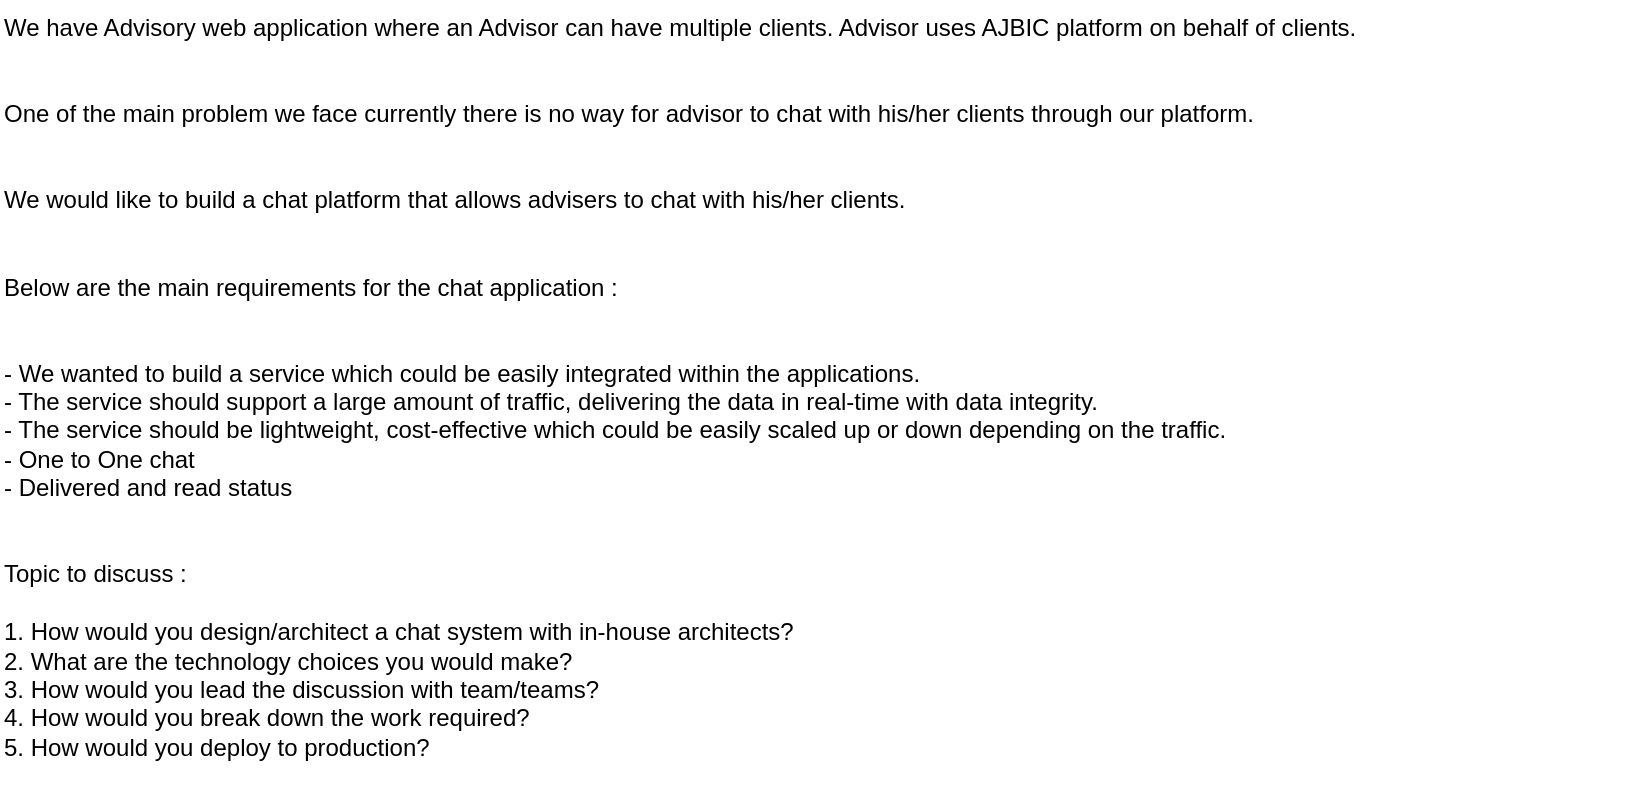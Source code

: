 <mxfile version="14.6.9" type="github"><diagram id="9njeeOoaJuiLxNEsjxPI" name="Page-1"><mxGraphModel dx="1278" dy="556" grid="1" gridSize="10" guides="1" tooltips="1" connect="1" arrows="1" fold="1" page="1" pageScale="1" pageWidth="827" pageHeight="1169" math="0" shadow="0"><root><mxCell id="0"/><mxCell id="1" parent="0"/><mxCell id="dfmoUzsrOrg2ZXaFRQs9-1" value="We have Advisory web application where an Advisor can have multiple clients. Advisor uses AJBIC platform on behalf of clients.&lt;br&gt;&lt;br&gt;&lt;br&gt;One of the main problem we face currently there is no way for advisor to chat with his/her clients through our platform.&lt;br&gt;&lt;br&gt;&lt;br&gt;We would like to build a chat platform that allows advisers to chat with his/her clients.&lt;br&gt;&lt;br&gt;&lt;br&gt;Below are the main requirements for the chat application :&lt;br&gt;&lt;br&gt;&lt;br&gt;- We wanted to build a service which could be easily integrated within the applications.&lt;br&gt;- The service should support a large amount of traffic, delivering the data in real-time with data integrity.&lt;br&gt;- The service should be lightweight, cost-effective which could be easily scaled up or down depending on the traffic.&lt;br&gt;- One to One chat&lt;br&gt;- Delivered and read status&lt;br&gt;&lt;br&gt;&lt;br&gt;Topic to discuss :&amp;nbsp;&lt;br&gt;&lt;br&gt;1. How would you design/architect a chat system with in-house architects?&lt;br&gt;2. What are the technology choices you would make?&lt;br&gt;3. How would you lead the discussion with team/teams?&lt;br&gt;4. How would you break down the work required?&lt;br&gt;5. How would you deploy to production?" style="text;whiteSpace=wrap;html=1;" vertex="1" parent="1"><mxGeometry y="50" width="820" height="400" as="geometry"/></mxCell></root></mxGraphModel></diagram></mxfile>